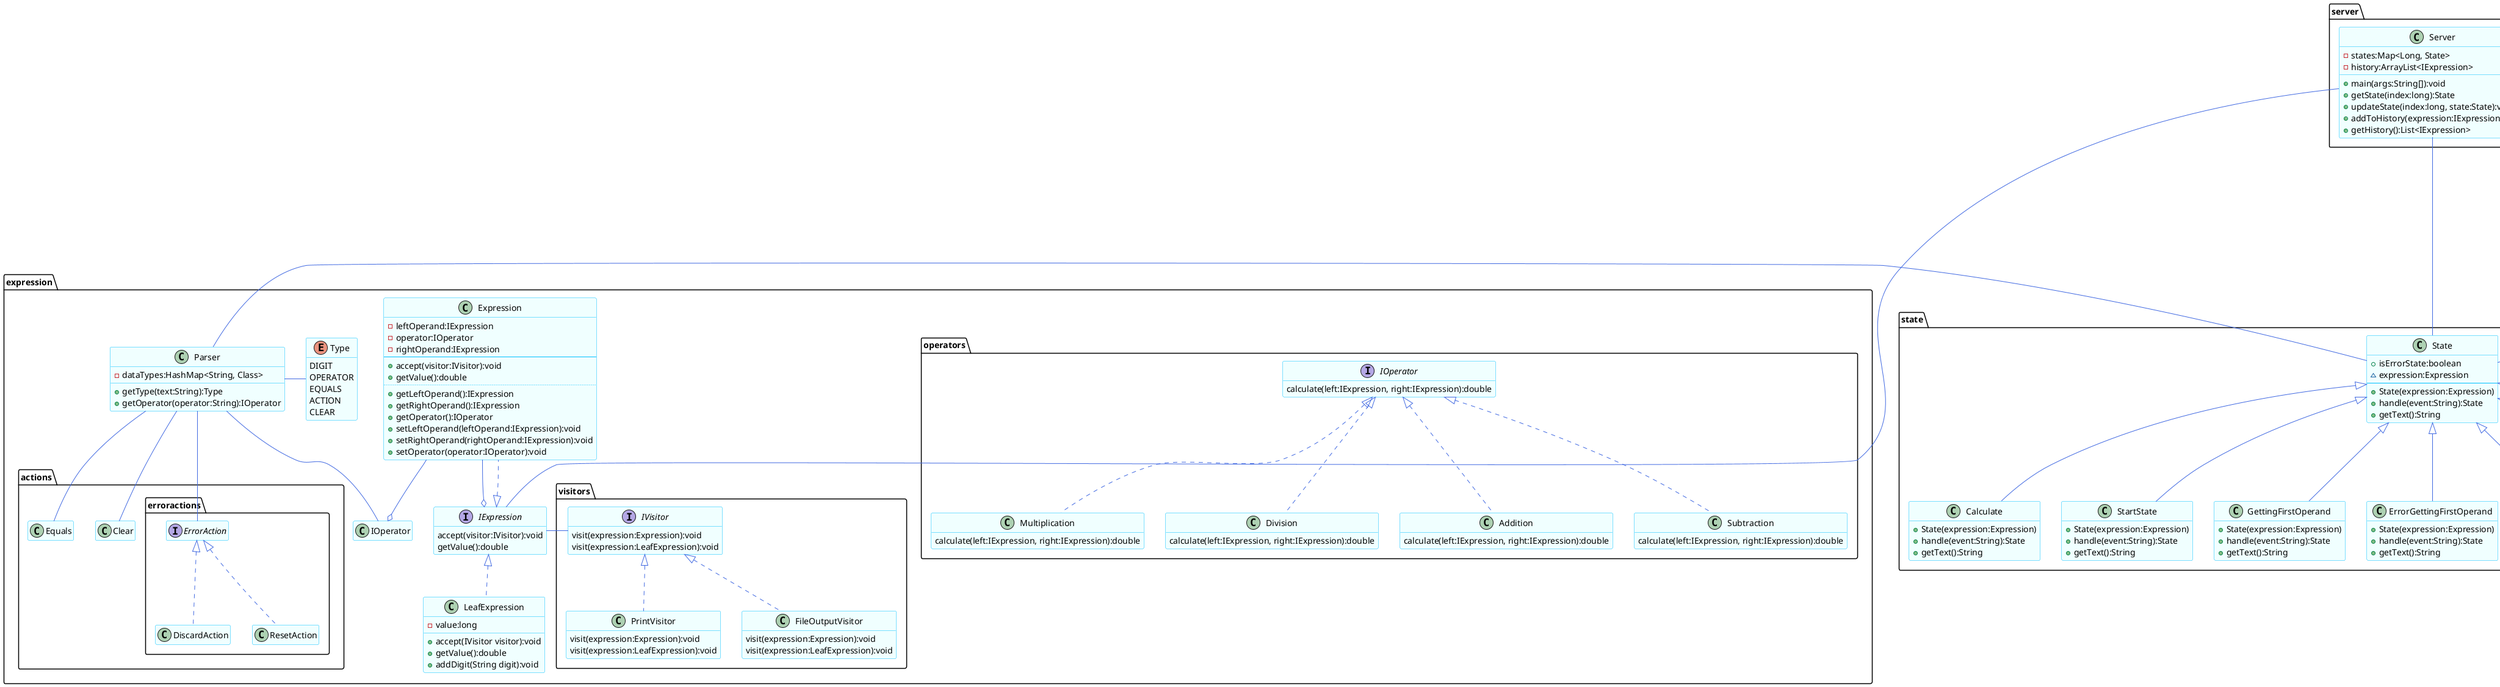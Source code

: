 @startuml
skinparam class {
	BackgroundColor Azure
	ArrowColor RoyalBlue
	BorderColor DeepSkyBlue
}
hide empty members

package expression {
	interface IExpression {
		accept(visitor:IVisitor):void
    	getValue():double
	}

	class Expression implements IExpression {
		-leftOperand:IExpression
		-operator:IOperator
		-rightOperand:IExpression
		--
		+accept(visitor:IVisitor):void
		+getValue():double
		..
		+getLeftOperand():IExpression
		+getRightOperand():IExpression
		+getOperator():IOperator
		+setLeftOperand(leftOperand:IExpression):void
		+setRightOperand(rightOperand:IExpression):void
		+setOperator(operator:IOperator):void
	}

	class LeafExpression implements IExpression {
		-value:long
		+accept(IVisitor visitor):void
		+getValue():double
		+addDigit(String digit):void
	}

	class Parser {
		-dataTypes:HashMap<String, Class>
		+getType(text:String):Type
		+getOperator(operator:String):IOperator
    }

    enum Type {
		DIGIT
		OPERATOR
		EQUALS
		ACTION
		CLEAR
	}
	Parser - Type


	package actions {
		package erroractions {
			interface ErrorAction
			class DiscardAction implements ErrorAction
			class ResetAction implements ErrorAction
		}
		class Clear
		class Equals
	}
	Parser -- ErrorAction
	Parser -- Clear
	Parser -- Equals
	Parser -- IOperator

	package operators {
		interface IOperator {
			calculate(left:IExpression, right:IExpression):double
		}
		class Addition implements IOperator {
			calculate(left:IExpression, right:IExpression):double
		}
		class Subtraction implements IOperator {
			calculate(left:IExpression, right:IExpression):double
		}
		class Multiplication implements IOperator {
			calculate(left:IExpression, right:IExpression):double
		}
		class Division implements IOperator {
			calculate(left:IExpression, right:IExpression):double
		}
	}

	Expression --o IOperator
	Expression --o IExpression


	package visitors {
		interface IVisitor {
			visit(expression:Expression):void
			visit(expression:LeafExpression):void
		}
		class PrintVisitor implements IVisitor {
			visit(expression:Expression):void
			visit(expression:LeafExpression):void
		}
		class FileOutputVisitor implements IVisitor {
		    visit(expression:Expression):void
		    visit(expression:LeafExpression):void
		}
	}

	IExpression - IVisitor

}

package requesthandler {
	class RequestHandler extends Thread {
		-Socket client
		--
		+RequestHandler(client:Socket)
		+run():void
		-getRequest():Request
		-sendResponse(response:Response):void
	}

	class Request {
    	+id:long
    	+event:String
    }

    class Response {
        +isSuccessful:boolean
        +result:String
    }

    RequestHandler -- Request
    RequestHandler -- Response
}

package server {
	class Server {
		-states:Map<Long, State>
    	-history:ArrayList<IExpression>
    	+main(args:String[]):void
    	+getState(index:long):State
    	+updateState(index:long, state:State):void
    	+addToHistory(expression:IExpression):void
    	+getHistory():List<IExpression>
    }
}

package state {
	class State {
     		+isErrorState:boolean
         	~expression:Expression
     		--
         	+State(expression:Expression)
         	+handle(event:String):State
         	+getText():String
     	}
	class StartState extends State {
        +State(expression:Expression)
        +handle(event:String):State
        +getText():String
    }
	class GettingFirstOperand extends State {
        +State(expression:Expression)
        +handle(event:String):State
        +getText():String
    }
	class ErrorGettingFirstOperand extends State {
        +State(expression:Expression)
        +handle(event:String):State
        +getText():String
    }
	class WaitingForTheNextOperand extends State {
        +State(expression:Expression)
        +handle(event:String):State
        +getText():String
    }
	class ErrorWaitingForTheNextOperand extends State {
        +State(expression:Expression)
        +handle(event:String):State
        +getText():String
    }
	class GettingSecondOperand extends State {
        +State(expression:Expression)
        +handle(event:String):State
        +getText():String
    }
	class Calculate extends State {
	    +State(expression:Expression)
	    +handle(event:String):State
	    +getText():String
	}
}

Server -- IExpression
Server -- State
Server -- RequestHandler
RequestHandler -- State
State - Parser

@enduml